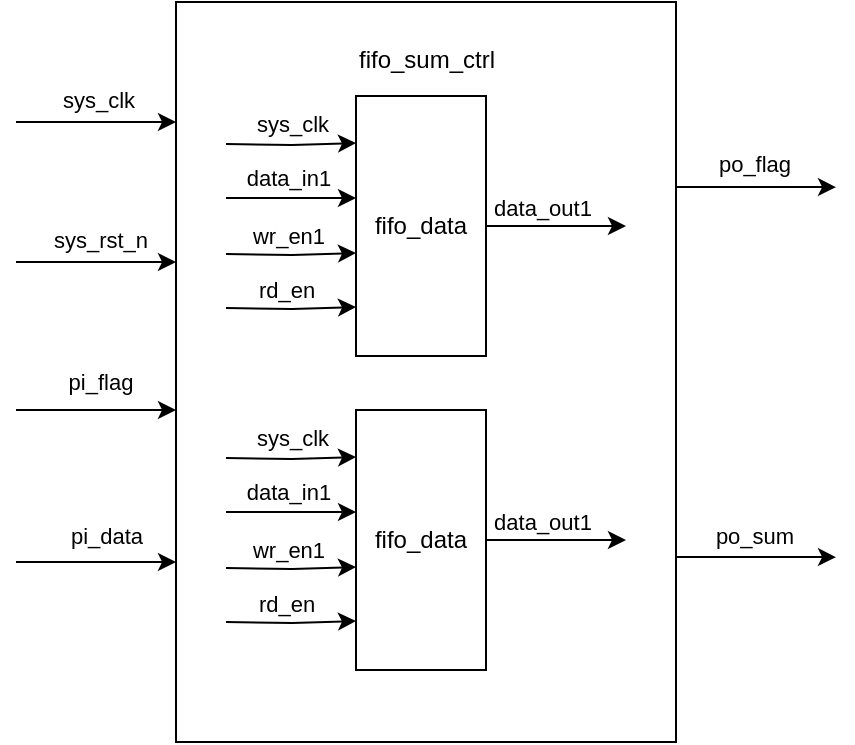 <mxfile version="24.7.3" type="device">
  <diagram name="第 1 页" id="U__Ck4zzddYpi3OIOiOQ">
    <mxGraphModel dx="983" dy="523" grid="1" gridSize="10" guides="1" tooltips="1" connect="1" arrows="1" fold="1" page="1" pageScale="1" pageWidth="1654" pageHeight="1169" math="0" shadow="0">
      <root>
        <mxCell id="0" />
        <mxCell id="1" parent="0" />
        <mxCell id="AzB3EjHpc91ZaC_AzHq1-25" style="edgeStyle=orthogonalEdgeStyle;rounded=0;orthogonalLoop=1;jettySize=auto;html=1;" edge="1" parent="1">
          <mxGeometry relative="1" as="geometry">
            <mxPoint x="630" y="230" as="targetPoint" />
            <mxPoint x="550" y="230" as="sourcePoint" />
          </mxGeometry>
        </mxCell>
        <mxCell id="AzB3EjHpc91ZaC_AzHq1-26" value="sys_clk" style="edgeLabel;html=1;align=center;verticalAlign=middle;resizable=0;points=[];" vertex="1" connectable="0" parent="AzB3EjHpc91ZaC_AzHq1-25">
          <mxGeometry x="-0.207" y="-1" relative="1" as="geometry">
            <mxPoint x="9" y="-12" as="offset" />
          </mxGeometry>
        </mxCell>
        <mxCell id="AzB3EjHpc91ZaC_AzHq1-27" style="edgeStyle=orthogonalEdgeStyle;rounded=0;orthogonalLoop=1;jettySize=auto;html=1;" edge="1" parent="1">
          <mxGeometry relative="1" as="geometry">
            <mxPoint x="630" y="300" as="targetPoint" />
            <mxPoint x="550" y="300" as="sourcePoint" />
          </mxGeometry>
        </mxCell>
        <mxCell id="AzB3EjHpc91ZaC_AzHq1-28" value="sys_rst_n" style="edgeLabel;html=1;align=center;verticalAlign=middle;resizable=0;points=[];" vertex="1" connectable="0" parent="AzB3EjHpc91ZaC_AzHq1-27">
          <mxGeometry x="-0.227" relative="1" as="geometry">
            <mxPoint x="11" y="-11" as="offset" />
          </mxGeometry>
        </mxCell>
        <mxCell id="AzB3EjHpc91ZaC_AzHq1-29" style="edgeStyle=orthogonalEdgeStyle;rounded=0;orthogonalLoop=1;jettySize=auto;html=1;" edge="1" parent="1">
          <mxGeometry relative="1" as="geometry">
            <mxPoint x="630" y="374" as="targetPoint" />
            <mxPoint x="550" y="374" as="sourcePoint" />
          </mxGeometry>
        </mxCell>
        <mxCell id="AzB3EjHpc91ZaC_AzHq1-30" value="pi_flag" style="edgeLabel;html=1;align=center;verticalAlign=middle;resizable=0;points=[];" vertex="1" connectable="0" parent="AzB3EjHpc91ZaC_AzHq1-29">
          <mxGeometry x="-0.301" y="1" relative="1" as="geometry">
            <mxPoint x="14" y="-13" as="offset" />
          </mxGeometry>
        </mxCell>
        <mxCell id="AzB3EjHpc91ZaC_AzHq1-31" style="edgeStyle=orthogonalEdgeStyle;rounded=0;orthogonalLoop=1;jettySize=auto;html=1;" edge="1" parent="1">
          <mxGeometry relative="1" as="geometry">
            <mxPoint x="630" y="450" as="targetPoint" />
            <mxPoint x="550" y="450" as="sourcePoint" />
          </mxGeometry>
        </mxCell>
        <mxCell id="AzB3EjHpc91ZaC_AzHq1-32" value="pi_data" style="edgeLabel;html=1;align=center;verticalAlign=middle;resizable=0;points=[];" vertex="1" connectable="0" parent="AzB3EjHpc91ZaC_AzHq1-31">
          <mxGeometry x="-0.229" y="1" relative="1" as="geometry">
            <mxPoint x="14" y="-12" as="offset" />
          </mxGeometry>
        </mxCell>
        <mxCell id="AzB3EjHpc91ZaC_AzHq1-33" style="edgeStyle=orthogonalEdgeStyle;rounded=0;orthogonalLoop=1;jettySize=auto;html=1;exitX=1;exitY=0.25;exitDx=0;exitDy=0;" edge="1" parent="1" source="AzB3EjHpc91ZaC_AzHq1-1">
          <mxGeometry relative="1" as="geometry">
            <mxPoint x="960" y="262.571" as="targetPoint" />
          </mxGeometry>
        </mxCell>
        <mxCell id="AzB3EjHpc91ZaC_AzHq1-34" value="po_flag" style="edgeLabel;html=1;align=center;verticalAlign=middle;resizable=0;points=[];" vertex="1" connectable="0" parent="AzB3EjHpc91ZaC_AzHq1-33">
          <mxGeometry x="-0.03" y="1" relative="1" as="geometry">
            <mxPoint y="-11" as="offset" />
          </mxGeometry>
        </mxCell>
        <mxCell id="AzB3EjHpc91ZaC_AzHq1-35" style="edgeStyle=orthogonalEdgeStyle;rounded=0;orthogonalLoop=1;jettySize=auto;html=1;exitX=1;exitY=0.75;exitDx=0;exitDy=0;" edge="1" parent="1" source="AzB3EjHpc91ZaC_AzHq1-1">
          <mxGeometry relative="1" as="geometry">
            <mxPoint x="960" y="447.571" as="targetPoint" />
          </mxGeometry>
        </mxCell>
        <mxCell id="AzB3EjHpc91ZaC_AzHq1-36" value="po_sum" style="edgeLabel;html=1;align=center;verticalAlign=middle;resizable=0;points=[];" vertex="1" connectable="0" parent="AzB3EjHpc91ZaC_AzHq1-35">
          <mxGeometry x="0.268" relative="1" as="geometry">
            <mxPoint x="-12" y="-11" as="offset" />
          </mxGeometry>
        </mxCell>
        <mxCell id="AzB3EjHpc91ZaC_AzHq1-1" value="" style="rounded=0;whiteSpace=wrap;html=1;align=center;" vertex="1" parent="1">
          <mxGeometry x="630" y="170" width="250" height="370" as="geometry" />
        </mxCell>
        <mxCell id="AzB3EjHpc91ZaC_AzHq1-2" value="fifo_sum_ctrl" style="text;html=1;align=center;verticalAlign=middle;resizable=0;points=[];autosize=1;strokeColor=none;fillColor=none;" vertex="1" parent="1">
          <mxGeometry x="710" y="184" width="90" height="30" as="geometry" />
        </mxCell>
        <mxCell id="AzB3EjHpc91ZaC_AzHq1-3" style="edgeStyle=orthogonalEdgeStyle;rounded=0;orthogonalLoop=1;jettySize=auto;html=1;entryX=0;entryY=0.25;entryDx=0;entryDy=0;" edge="1" parent="1">
          <mxGeometry relative="1" as="geometry">
            <mxPoint x="720" y="240.5" as="targetPoint" />
            <mxPoint x="655" y="241" as="sourcePoint" />
          </mxGeometry>
        </mxCell>
        <mxCell id="AzB3EjHpc91ZaC_AzHq1-4" value="sys_clk" style="edgeLabel;html=1;align=center;verticalAlign=middle;resizable=0;points=[];" vertex="1" connectable="0" parent="AzB3EjHpc91ZaC_AzHq1-3">
          <mxGeometry x="0.123" relative="1" as="geometry">
            <mxPoint x="-4" y="-10" as="offset" />
          </mxGeometry>
        </mxCell>
        <mxCell id="AzB3EjHpc91ZaC_AzHq1-5" style="edgeStyle=orthogonalEdgeStyle;rounded=0;orthogonalLoop=1;jettySize=auto;html=1;entryX=0;entryY=0.5;entryDx=0;entryDy=0;" edge="1" parent="1">
          <mxGeometry relative="1" as="geometry">
            <mxPoint x="720" y="268" as="targetPoint" />
            <mxPoint x="655" y="268" as="sourcePoint" />
          </mxGeometry>
        </mxCell>
        <mxCell id="AzB3EjHpc91ZaC_AzHq1-6" value="data_in1" style="edgeLabel;html=1;align=center;verticalAlign=middle;resizable=0;points=[];" vertex="1" connectable="0" parent="AzB3EjHpc91ZaC_AzHq1-5">
          <mxGeometry x="-0.275" relative="1" as="geometry">
            <mxPoint x="7" y="-10" as="offset" />
          </mxGeometry>
        </mxCell>
        <mxCell id="AzB3EjHpc91ZaC_AzHq1-7" style="edgeStyle=orthogonalEdgeStyle;rounded=0;orthogonalLoop=1;jettySize=auto;html=1;entryX=0;entryY=0.75;entryDx=0;entryDy=0;" edge="1" parent="1">
          <mxGeometry relative="1" as="geometry">
            <mxPoint x="720" y="295.5" as="targetPoint" />
            <mxPoint x="655" y="296" as="sourcePoint" />
          </mxGeometry>
        </mxCell>
        <mxCell id="AzB3EjHpc91ZaC_AzHq1-8" value="wr_en1" style="edgeLabel;html=1;align=center;verticalAlign=middle;resizable=0;points=[];" vertex="1" connectable="0" parent="AzB3EjHpc91ZaC_AzHq1-7">
          <mxGeometry x="-0.2" y="2" relative="1" as="geometry">
            <mxPoint x="5" y="-8" as="offset" />
          </mxGeometry>
        </mxCell>
        <mxCell id="AzB3EjHpc91ZaC_AzHq1-9" style="edgeStyle=orthogonalEdgeStyle;rounded=0;orthogonalLoop=1;jettySize=auto;html=1;entryX=0;entryY=0.75;entryDx=0;entryDy=0;" edge="1" parent="1">
          <mxGeometry relative="1" as="geometry">
            <mxPoint x="720" y="322.5" as="targetPoint" />
            <mxPoint x="655" y="323" as="sourcePoint" />
          </mxGeometry>
        </mxCell>
        <mxCell id="AzB3EjHpc91ZaC_AzHq1-10" value="rd_en" style="edgeLabel;html=1;align=center;verticalAlign=middle;resizable=0;points=[];" vertex="1" connectable="0" parent="AzB3EjHpc91ZaC_AzHq1-9">
          <mxGeometry x="-0.126" y="-1" relative="1" as="geometry">
            <mxPoint x="1" y="-11" as="offset" />
          </mxGeometry>
        </mxCell>
        <mxCell id="AzB3EjHpc91ZaC_AzHq1-11" style="edgeStyle=orthogonalEdgeStyle;rounded=0;orthogonalLoop=1;jettySize=auto;html=1;exitX=1;exitY=0.5;exitDx=0;exitDy=0;" edge="1" parent="1" source="AzB3EjHpc91ZaC_AzHq1-13">
          <mxGeometry relative="1" as="geometry">
            <mxPoint x="855" y="282" as="targetPoint" />
          </mxGeometry>
        </mxCell>
        <mxCell id="AzB3EjHpc91ZaC_AzHq1-12" value="data_out1" style="edgeLabel;html=1;align=center;verticalAlign=middle;resizable=0;points=[];" vertex="1" connectable="0" parent="AzB3EjHpc91ZaC_AzHq1-11">
          <mxGeometry x="0.139" y="-1" relative="1" as="geometry">
            <mxPoint x="-12" y="-11" as="offset" />
          </mxGeometry>
        </mxCell>
        <mxCell id="AzB3EjHpc91ZaC_AzHq1-13" value="fifo_data" style="rounded=0;whiteSpace=wrap;html=1;" vertex="1" parent="1">
          <mxGeometry x="720" y="217" width="65" height="130" as="geometry" />
        </mxCell>
        <mxCell id="AzB3EjHpc91ZaC_AzHq1-14" style="edgeStyle=orthogonalEdgeStyle;rounded=0;orthogonalLoop=1;jettySize=auto;html=1;entryX=0;entryY=0.25;entryDx=0;entryDy=0;" edge="1" parent="1">
          <mxGeometry relative="1" as="geometry">
            <mxPoint x="720" y="397.5" as="targetPoint" />
            <mxPoint x="655" y="398" as="sourcePoint" />
          </mxGeometry>
        </mxCell>
        <mxCell id="AzB3EjHpc91ZaC_AzHq1-15" value="sys_clk" style="edgeLabel;html=1;align=center;verticalAlign=middle;resizable=0;points=[];" vertex="1" connectable="0" parent="AzB3EjHpc91ZaC_AzHq1-14">
          <mxGeometry x="0.123" relative="1" as="geometry">
            <mxPoint x="-4" y="-10" as="offset" />
          </mxGeometry>
        </mxCell>
        <mxCell id="AzB3EjHpc91ZaC_AzHq1-16" style="edgeStyle=orthogonalEdgeStyle;rounded=0;orthogonalLoop=1;jettySize=auto;html=1;entryX=0;entryY=0.5;entryDx=0;entryDy=0;" edge="1" parent="1">
          <mxGeometry relative="1" as="geometry">
            <mxPoint x="720" y="425" as="targetPoint" />
            <mxPoint x="655" y="425" as="sourcePoint" />
          </mxGeometry>
        </mxCell>
        <mxCell id="AzB3EjHpc91ZaC_AzHq1-17" value="data_in1" style="edgeLabel;html=1;align=center;verticalAlign=middle;resizable=0;points=[];" vertex="1" connectable="0" parent="AzB3EjHpc91ZaC_AzHq1-16">
          <mxGeometry x="-0.275" relative="1" as="geometry">
            <mxPoint x="7" y="-10" as="offset" />
          </mxGeometry>
        </mxCell>
        <mxCell id="AzB3EjHpc91ZaC_AzHq1-18" style="edgeStyle=orthogonalEdgeStyle;rounded=0;orthogonalLoop=1;jettySize=auto;html=1;entryX=0;entryY=0.75;entryDx=0;entryDy=0;" edge="1" parent="1">
          <mxGeometry relative="1" as="geometry">
            <mxPoint x="720" y="452.5" as="targetPoint" />
            <mxPoint x="655" y="453" as="sourcePoint" />
          </mxGeometry>
        </mxCell>
        <mxCell id="AzB3EjHpc91ZaC_AzHq1-19" value="wr_en1" style="edgeLabel;html=1;align=center;verticalAlign=middle;resizable=0;points=[];" vertex="1" connectable="0" parent="AzB3EjHpc91ZaC_AzHq1-18">
          <mxGeometry x="-0.2" y="2" relative="1" as="geometry">
            <mxPoint x="5" y="-8" as="offset" />
          </mxGeometry>
        </mxCell>
        <mxCell id="AzB3EjHpc91ZaC_AzHq1-20" style="edgeStyle=orthogonalEdgeStyle;rounded=0;orthogonalLoop=1;jettySize=auto;html=1;entryX=0;entryY=0.75;entryDx=0;entryDy=0;" edge="1" parent="1">
          <mxGeometry relative="1" as="geometry">
            <mxPoint x="720" y="479.5" as="targetPoint" />
            <mxPoint x="655" y="480" as="sourcePoint" />
          </mxGeometry>
        </mxCell>
        <mxCell id="AzB3EjHpc91ZaC_AzHq1-21" value="rd_en" style="edgeLabel;html=1;align=center;verticalAlign=middle;resizable=0;points=[];" vertex="1" connectable="0" parent="AzB3EjHpc91ZaC_AzHq1-20">
          <mxGeometry x="-0.126" y="-1" relative="1" as="geometry">
            <mxPoint x="1" y="-11" as="offset" />
          </mxGeometry>
        </mxCell>
        <mxCell id="AzB3EjHpc91ZaC_AzHq1-22" style="edgeStyle=orthogonalEdgeStyle;rounded=0;orthogonalLoop=1;jettySize=auto;html=1;exitX=1;exitY=0.5;exitDx=0;exitDy=0;" edge="1" parent="1" source="AzB3EjHpc91ZaC_AzHq1-24">
          <mxGeometry relative="1" as="geometry">
            <mxPoint x="855" y="439" as="targetPoint" />
          </mxGeometry>
        </mxCell>
        <mxCell id="AzB3EjHpc91ZaC_AzHq1-23" value="data_out1" style="edgeLabel;html=1;align=center;verticalAlign=middle;resizable=0;points=[];" vertex="1" connectable="0" parent="AzB3EjHpc91ZaC_AzHq1-22">
          <mxGeometry x="0.139" y="-1" relative="1" as="geometry">
            <mxPoint x="-12" y="-11" as="offset" />
          </mxGeometry>
        </mxCell>
        <mxCell id="AzB3EjHpc91ZaC_AzHq1-24" value="fifo_data" style="rounded=0;whiteSpace=wrap;html=1;" vertex="1" parent="1">
          <mxGeometry x="720" y="374" width="65" height="130" as="geometry" />
        </mxCell>
      </root>
    </mxGraphModel>
  </diagram>
</mxfile>
